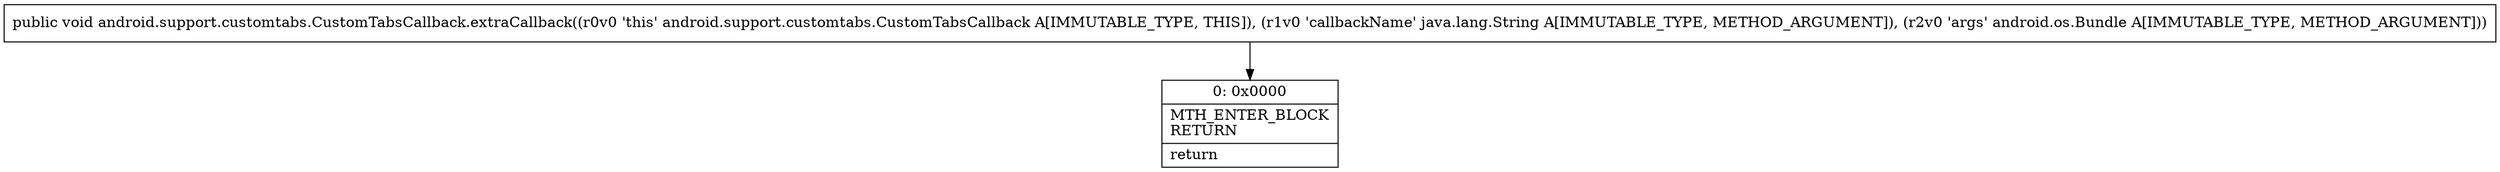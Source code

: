 digraph "CFG forandroid.support.customtabs.CustomTabsCallback.extraCallback(Ljava\/lang\/String;Landroid\/os\/Bundle;)V" {
Node_0 [shape=record,label="{0\:\ 0x0000|MTH_ENTER_BLOCK\lRETURN\l|return\l}"];
MethodNode[shape=record,label="{public void android.support.customtabs.CustomTabsCallback.extraCallback((r0v0 'this' android.support.customtabs.CustomTabsCallback A[IMMUTABLE_TYPE, THIS]), (r1v0 'callbackName' java.lang.String A[IMMUTABLE_TYPE, METHOD_ARGUMENT]), (r2v0 'args' android.os.Bundle A[IMMUTABLE_TYPE, METHOD_ARGUMENT])) }"];
MethodNode -> Node_0;
}

